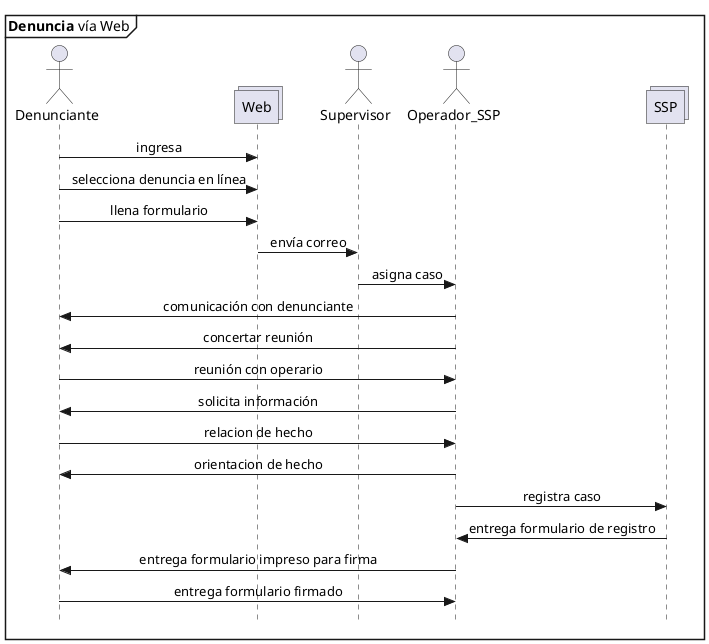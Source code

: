 @startuml Denuncia_Web
skinparam Style strictuml
skinparam SequenceMessageAlignment center

mainframe **Denuncia** vía Web

actor Denunciante as pre
collections Web
actor Supervisor as sup
actor Operador_SSP as opssp
collections SSP 


pre -> Web : ingresa
pre -> Web : selecciona denuncia en línea
pre -> Web : llena formulario
Web->sup: envía correo
sup->opssp:asigna caso
opssp->pre:comunicación con denunciante
opssp->pre:concertar reunión
pre->opssp:reunión con operario
opssp -> pre : solicita información
pre->opssp:relacion de hecho
opssp->pre:orientacion de hecho
opssp->SSP:registra caso
SSP->opssp: entrega formulario de registro
opssp->pre:entrega formulario impreso para firma
pre->opssp:entrega formulario firmado







@enduml